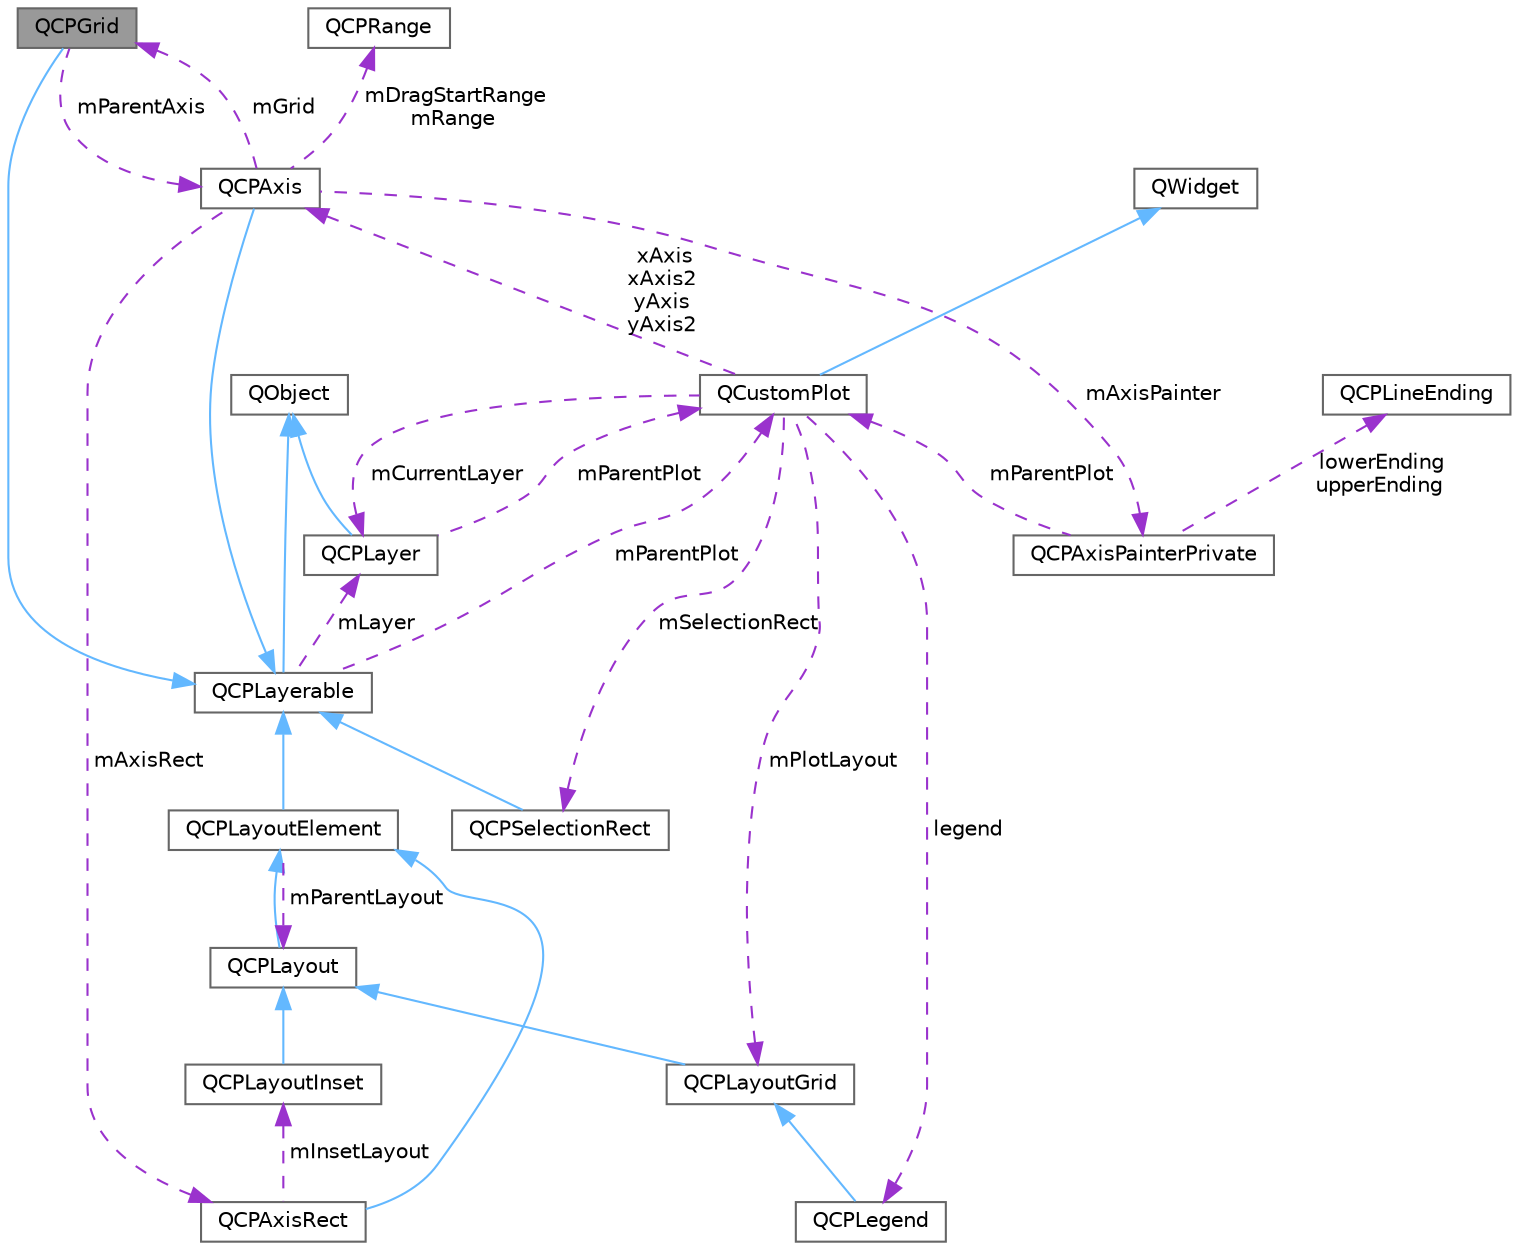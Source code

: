 digraph "QCPGrid"
{
 // LATEX_PDF_SIZE
  bgcolor="transparent";
  edge [fontname=Helvetica,fontsize=10,labelfontname=Helvetica,labelfontsize=10];
  node [fontname=Helvetica,fontsize=10,shape=box,height=0.2,width=0.4];
  Node1 [label="QCPGrid",height=0.2,width=0.4,color="gray40", fillcolor="grey60", style="filled", fontcolor="black",tooltip="Responsible for drawing the grid of a QCPAxis."];
  Node2 -> Node1 [dir="back",color="steelblue1",style="solid"];
  Node2 [label="QCPLayerable",height=0.2,width=0.4,color="gray40", fillcolor="white", style="filled",URL="$class_q_c_p_layerable.html",tooltip="Base class for all drawable objects"];
  Node3 -> Node2 [dir="back",color="steelblue1",style="solid"];
  Node3 [label="QObject",height=0.2,width=0.4,color="gray40", fillcolor="white", style="filled",tooltip=" "];
  Node4 -> Node2 [dir="back",color="darkorchid3",style="dashed",label=" mParentPlot" ];
  Node4 [label="QCustomPlot",height=0.2,width=0.4,color="gray40", fillcolor="white", style="filled",URL="$class_q_custom_plot.html",tooltip="The central class of the library. This is the QWidget which displays the plot and interacts with the ..."];
  Node5 -> Node4 [dir="back",color="steelblue1",style="solid"];
  Node5 [label="QWidget",height=0.2,width=0.4,color="gray40", fillcolor="white", style="filled",tooltip=" "];
  Node6 -> Node4 [dir="back",color="darkorchid3",style="dashed",label=" xAxis\nxAxis2\nyAxis\nyAxis2" ];
  Node6 [label="QCPAxis",height=0.2,width=0.4,color="gray40", fillcolor="white", style="filled",URL="$class_q_c_p_axis.html",tooltip="Manages a single axis inside a QCustomPlot."];
  Node2 -> Node6 [dir="back",color="steelblue1",style="solid"];
  Node7 -> Node6 [dir="back",color="darkorchid3",style="dashed",label=" mAxisRect" ];
  Node7 [label="QCPAxisRect",height=0.2,width=0.4,color="gray40", fillcolor="white", style="filled",URL="$class_q_c_p_axis_rect.html",tooltip="Holds multiple axes and arranges them in a rectangular shape."];
  Node8 -> Node7 [dir="back",color="steelblue1",style="solid"];
  Node8 [label="QCPLayoutElement",height=0.2,width=0.4,color="gray40", fillcolor="white", style="filled",URL="$class_q_c_p_layout_element.html",tooltip="The abstract base class for all objects that form the layout system."];
  Node2 -> Node8 [dir="back",color="steelblue1",style="solid"];
  Node9 -> Node8 [dir="back",color="darkorchid3",style="dashed",label=" mParentLayout" ];
  Node9 [label="QCPLayout",height=0.2,width=0.4,color="gray40", fillcolor="white", style="filled",URL="$class_q_c_p_layout.html",tooltip="The abstract base class for layouts"];
  Node8 -> Node9 [dir="back",color="steelblue1",style="solid"];
  Node10 -> Node7 [dir="back",color="darkorchid3",style="dashed",label=" mInsetLayout" ];
  Node10 [label="QCPLayoutInset",height=0.2,width=0.4,color="gray40", fillcolor="white", style="filled",URL="$class_q_c_p_layout_inset.html",tooltip="A layout that places child elements aligned to the border or arbitrarily positioned"];
  Node9 -> Node10 [dir="back",color="steelblue1",style="solid"];
  Node11 -> Node6 [dir="back",color="darkorchid3",style="dashed",label=" mDragStartRange\nmRange" ];
  Node11 [label="QCPRange",height=0.2,width=0.4,color="gray40", fillcolor="white", style="filled",URL="$class_q_c_p_range.html",tooltip="Represents the range an axis is encompassing."];
  Node1 -> Node6 [dir="back",color="darkorchid3",style="dashed",label=" mGrid" ];
  Node12 -> Node6 [dir="back",color="darkorchid3",style="dashed",label=" mAxisPainter" ];
  Node12 [label="QCPAxisPainterPrivate",height=0.2,width=0.4,color="gray40", fillcolor="white", style="filled",URL="$class_q_c_p_axis_painter_private.html",tooltip=" "];
  Node13 -> Node12 [dir="back",color="darkorchid3",style="dashed",label=" lowerEnding\nupperEnding" ];
  Node13 [label="QCPLineEnding",height=0.2,width=0.4,color="gray40", fillcolor="white", style="filled",URL="$class_q_c_p_line_ending.html",tooltip="Handles the different ending decorations for line-like items"];
  Node4 -> Node12 [dir="back",color="darkorchid3",style="dashed",label=" mParentPlot" ];
  Node14 -> Node4 [dir="back",color="darkorchid3",style="dashed",label=" legend" ];
  Node14 [label="QCPLegend",height=0.2,width=0.4,color="gray40", fillcolor="white", style="filled",URL="$class_q_c_p_legend.html",tooltip="Manages a legend inside a QCustomPlot."];
  Node15 -> Node14 [dir="back",color="steelblue1",style="solid"];
  Node15 [label="QCPLayoutGrid",height=0.2,width=0.4,color="gray40", fillcolor="white", style="filled",URL="$class_q_c_p_layout_grid.html",tooltip="A layout that arranges child elements in a grid"];
  Node9 -> Node15 [dir="back",color="steelblue1",style="solid"];
  Node15 -> Node4 [dir="back",color="darkorchid3",style="dashed",label=" mPlotLayout" ];
  Node16 -> Node4 [dir="back",color="darkorchid3",style="dashed",label=" mCurrentLayer" ];
  Node16 [label="QCPLayer",height=0.2,width=0.4,color="gray40", fillcolor="white", style="filled",URL="$class_q_c_p_layer.html",tooltip="A layer that may contain objects, to control the rendering order"];
  Node3 -> Node16 [dir="back",color="steelblue1",style="solid"];
  Node4 -> Node16 [dir="back",color="darkorchid3",style="dashed",label=" mParentPlot" ];
  Node17 -> Node4 [dir="back",color="darkorchid3",style="dashed",label=" mSelectionRect" ];
  Node17 [label="QCPSelectionRect",height=0.2,width=0.4,color="gray40", fillcolor="white", style="filled",URL="$class_q_c_p_selection_rect.html",tooltip="Provides rect/rubber-band data selection and range zoom interaction"];
  Node2 -> Node17 [dir="back",color="steelblue1",style="solid"];
  Node16 -> Node2 [dir="back",color="darkorchid3",style="dashed",label=" mLayer" ];
  Node6 -> Node1 [dir="back",color="darkorchid3",style="dashed",label=" mParentAxis" ];
}
